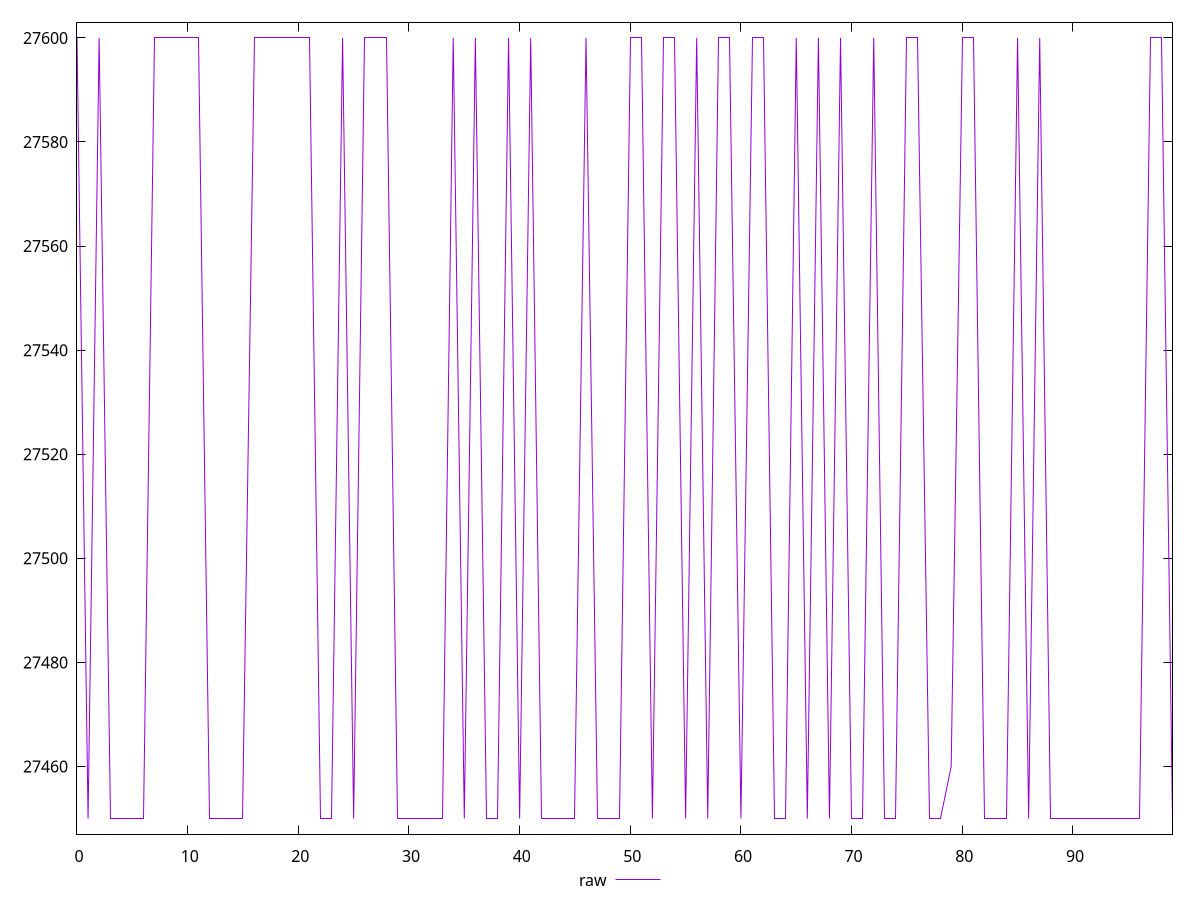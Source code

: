 reset

$raw <<EOF
0 27600
1 27450
2 27600
3 27450
4 27450
5 27450
6 27450
7 27600
8 27600
9 27600
10 27600
11 27600
12 27450
13 27450
14 27450
15 27450
16 27600
17 27600
18 27600
19 27600
20 27600
21 27600
22 27450
23 27450
24 27600
25 27450
26 27600
27 27600
28 27600
29 27450
30 27450
31 27450
32 27450
33 27450
34 27600
35 27450
36 27600
37 27450
38 27450
39 27600
40 27450
41 27600
42 27450
43 27450
44 27450
45 27450
46 27600
47 27450
48 27450
49 27450
50 27600
51 27600
52 27450
53 27600
54 27600
55 27450
56 27600
57 27450
58 27600
59 27600
60 27450
61 27600
62 27600
63 27450
64 27450
65 27600
66 27450
67 27600
68 27450
69 27600
70 27450
71 27450
72 27600
73 27450
74 27450
75 27600
76 27600
77 27450
78 27450
79 27460
80 27600
81 27600
82 27450
83 27450
84 27450
85 27600
86 27450
87 27600
88 27450
89 27450
90 27450
91 27450
92 27450
93 27450
94 27450
95 27450
96 27450
97 27600
98 27600
99 27450
EOF

set key outside below
set xrange [0:99]
set yrange [27447:27603]
set terminal svg size 640, 490 enhanced background rgb 'white'
set output "report_00007_2020-12-11T15:55:29.892Z/uses-webp-images/samples/pages+cached+noexternal/raw/values.svg"

plot $raw title "raw" with line

reset
